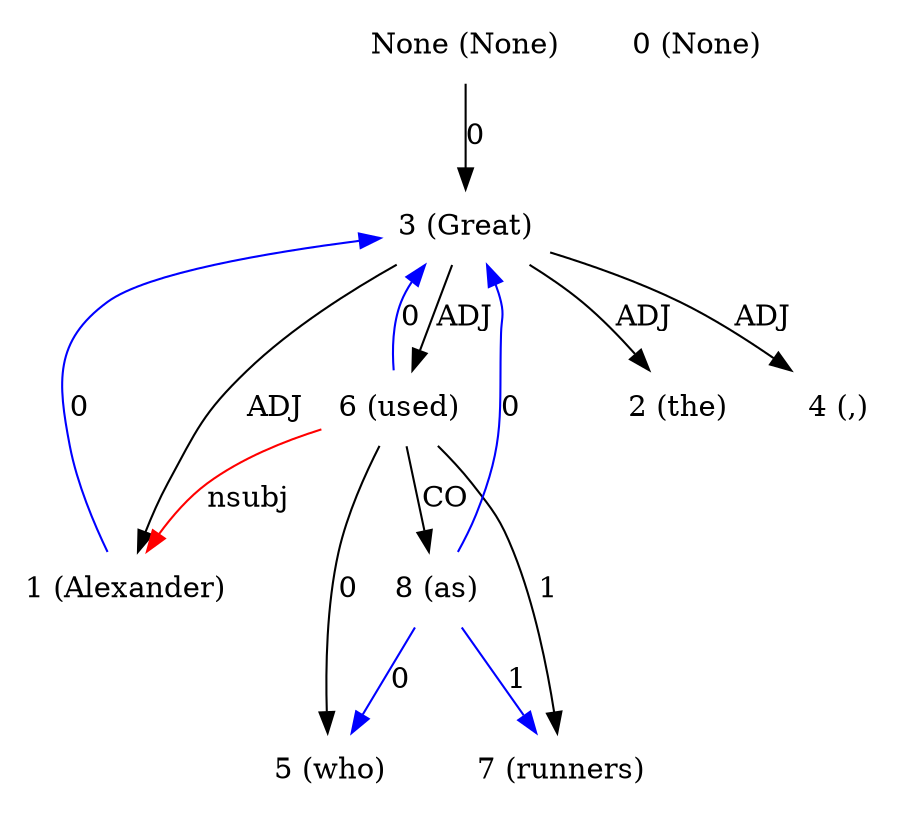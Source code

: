 digraph G{
edge [dir=forward]
node [shape=plaintext]

None [label="None (None)"]
None -> 3 [label="0"]
0 [label="0 (None)"]
1 [label="1 (Alexander)"]
1 -> 3 [label="0", color="blue"]
6 -> 1 [label="nsubj", color="red"]
2 [label="2 (the)"]
3 [label="3 (Great)"]
3 -> 1 [label="ADJ"]
3 -> 2 [label="ADJ"]
3 -> 4 [label="ADJ"]
3 -> 6 [label="ADJ"]
4 [label="4 (,)"]
5 [label="5 (who)"]
6 [label="6 (used)"]
6 -> 7 [label="1"]
6 -> 5 [label="0"]
6 -> 3 [label="0", color="blue"]
6 -> 8 [label="CO"]
7 [label="7 (runners)"]
8 [label="8 (as)"]
8 -> 7 [label="1", color="blue"]
8 -> 3 [label="0", color="blue"]
8 -> 5 [label="0", color="blue"]
}
